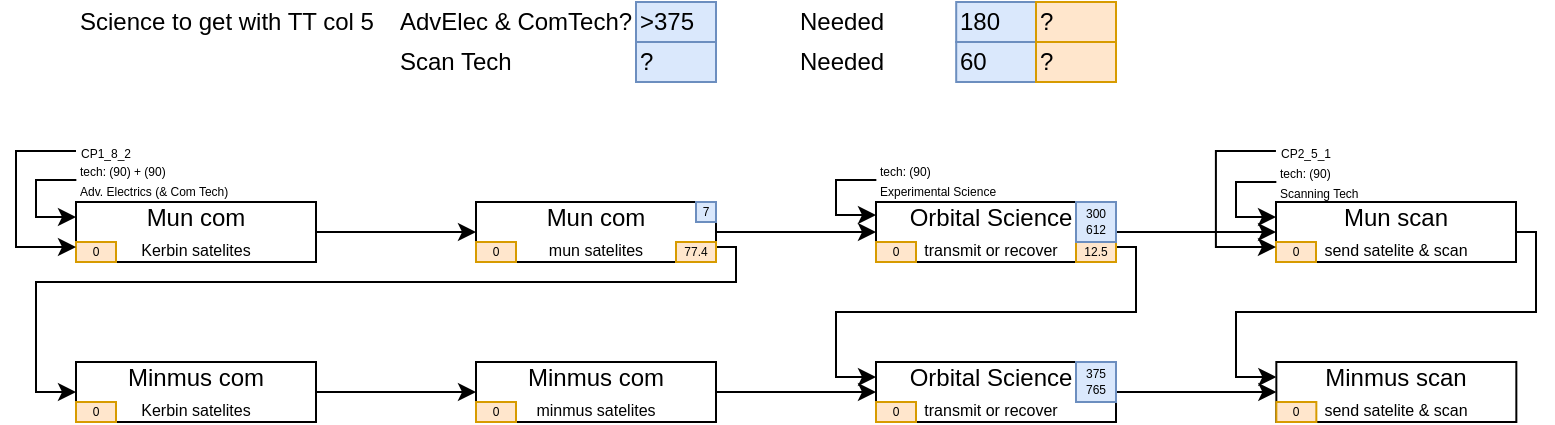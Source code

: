 <mxfile version="13.0.3" type="device"><diagram id="PF5I1SFKJDPYNKRaz8z-" name="Page-1"><mxGraphModel dx="813" dy="470" grid="1" gridSize="10" guides="1" tooltips="1" connect="1" arrows="1" fold="1" page="1" pageScale="1" pageWidth="1169" pageHeight="827" math="0" shadow="0"><root><mxCell id="0"/><mxCell id="1" parent="0"/><mxCell id="aruIyMYqUh4-oi1N84CP-10" style="edgeStyle=orthogonalEdgeStyle;rounded=0;orthogonalLoop=1;jettySize=auto;html=1;exitX=1;exitY=0.5;exitDx=0;exitDy=0;entryX=0;entryY=0.5;entryDx=0;entryDy=0;" parent="1" source="aruIyMYqUh4-oi1N84CP-1" target="aruIyMYqUh4-oi1N84CP-6" edge="1"><mxGeometry relative="1" as="geometry"/></mxCell><mxCell id="aruIyMYqUh4-oi1N84CP-1" value="Mun com&lt;br&gt;&lt;span style=&quot;font-size: 8px&quot;&gt;Kerbin satelites&lt;/span&gt;" style="rounded=0;whiteSpace=wrap;html=1;" parent="1" vertex="1"><mxGeometry x="80" y="120" width="120" height="30" as="geometry"/></mxCell><mxCell id="aruIyMYqUh4-oi1N84CP-2" value="0" style="text;html=1;strokeColor=#d79b00;fillColor=#ffe6cc;align=center;verticalAlign=middle;whiteSpace=wrap;rounded=0;fontSize=6;" parent="1" vertex="1"><mxGeometry x="80" y="140" width="20" height="10" as="geometry"/></mxCell><mxCell id="aruIyMYqUh4-oi1N84CP-4" style="edgeStyle=orthogonalEdgeStyle;rounded=0;orthogonalLoop=1;jettySize=auto;html=1;exitX=0;exitY=0.5;exitDx=0;exitDy=0;entryX=0;entryY=0.25;entryDx=0;entryDy=0;" parent="1" source="aruIyMYqUh4-oi1N84CP-5" target="aruIyMYqUh4-oi1N84CP-1" edge="1"><mxGeometry relative="1" as="geometry"><Array as="points"><mxPoint x="60" y="109"/><mxPoint x="60" y="128"/></Array><mxPoint x="70" y="128" as="targetPoint"/></mxGeometry></mxCell><mxCell id="aruIyMYqUh4-oi1N84CP-5" value="&lt;font style=&quot;line-height: 100% ; font-size: 6px&quot;&gt;&lt;font style=&quot;font-size: 6px&quot;&gt;tech: (90) + (90)&lt;br&gt;&lt;/font&gt;Adv. Electrics (&amp;amp; Com Tech)&lt;br&gt;&lt;/font&gt;" style="text;html=1;align=left;verticalAlign=middle;whiteSpace=wrap;rounded=0;fontSize=8;spacing=2;" parent="1" vertex="1"><mxGeometry x="80.17" y="99" width="99.83" height="20" as="geometry"/></mxCell><mxCell id="ecVGz-0S6utpo6nOr0Sd-1" style="edgeStyle=orthogonalEdgeStyle;rounded=0;orthogonalLoop=1;jettySize=auto;html=1;exitX=1;exitY=0.75;exitDx=0;exitDy=0;entryX=0;entryY=0.5;entryDx=0;entryDy=0;" parent="1" source="aruIyMYqUh4-oi1N84CP-6" target="aruIyMYqUh4-oi1N84CP-12" edge="1"><mxGeometry relative="1" as="geometry"><Array as="points"><mxPoint x="410" y="143"/><mxPoint x="410" y="160"/><mxPoint x="60" y="160"/><mxPoint x="60" y="215"/></Array></mxGeometry></mxCell><mxCell id="ecVGz-0S6utpo6nOr0Sd-2" style="edgeStyle=orthogonalEdgeStyle;rounded=0;orthogonalLoop=1;jettySize=auto;html=1;exitX=1;exitY=0.5;exitDx=0;exitDy=0;entryX=0;entryY=0.5;entryDx=0;entryDy=0;" parent="1" source="aruIyMYqUh4-oi1N84CP-6" target="aruIyMYqUh4-oi1N84CP-17" edge="1"><mxGeometry relative="1" as="geometry"/></mxCell><mxCell id="aruIyMYqUh4-oi1N84CP-6" value="Mun com&lt;br&gt;&lt;span style=&quot;font-size: 8px&quot;&gt;mun satelites&lt;/span&gt;" style="rounded=0;whiteSpace=wrap;html=1;" parent="1" vertex="1"><mxGeometry x="280" y="120" width="120" height="30" as="geometry"/></mxCell><mxCell id="aruIyMYqUh4-oi1N84CP-7" value="0" style="text;html=1;strokeColor=#d79b00;fillColor=#ffe6cc;align=center;verticalAlign=middle;whiteSpace=wrap;rounded=0;fontSize=6;" parent="1" vertex="1"><mxGeometry x="280" y="140" width="20" height="10" as="geometry"/></mxCell><mxCell id="aruIyMYqUh4-oi1N84CP-11" style="edgeStyle=orthogonalEdgeStyle;rounded=0;orthogonalLoop=1;jettySize=auto;html=1;exitX=1;exitY=0.5;exitDx=0;exitDy=0;entryX=0;entryY=0.5;entryDx=0;entryDy=0;" parent="1" source="aruIyMYqUh4-oi1N84CP-12" target="aruIyMYqUh4-oi1N84CP-14" edge="1"><mxGeometry relative="1" as="geometry"/></mxCell><mxCell id="aruIyMYqUh4-oi1N84CP-12" value="Minmus com&lt;br&gt;&lt;span style=&quot;font-size: 8px&quot;&gt;Kerbin satelites&lt;/span&gt;" style="rounded=0;whiteSpace=wrap;html=1;" parent="1" vertex="1"><mxGeometry x="80" y="200" width="120" height="30" as="geometry"/></mxCell><mxCell id="aruIyMYqUh4-oi1N84CP-13" value="0" style="text;html=1;strokeColor=#d79b00;fillColor=#ffe6cc;align=center;verticalAlign=middle;whiteSpace=wrap;rounded=0;fontSize=6;" parent="1" vertex="1"><mxGeometry x="80" y="220" width="20" height="10" as="geometry"/></mxCell><mxCell id="ecVGz-0S6utpo6nOr0Sd-5" style="edgeStyle=orthogonalEdgeStyle;rounded=0;orthogonalLoop=1;jettySize=auto;html=1;exitX=1;exitY=0.5;exitDx=0;exitDy=0;entryX=0;entryY=0.5;entryDx=0;entryDy=0;" parent="1" source="aruIyMYqUh4-oi1N84CP-14" target="aruIyMYqUh4-oi1N84CP-19" edge="1"><mxGeometry relative="1" as="geometry"/></mxCell><mxCell id="aruIyMYqUh4-oi1N84CP-14" value="Minmus com&lt;br&gt;&lt;span style=&quot;font-size: 8px&quot;&gt;minmus satelites&lt;/span&gt;" style="rounded=0;whiteSpace=wrap;html=1;" parent="1" vertex="1"><mxGeometry x="280" y="200" width="120" height="30" as="geometry"/></mxCell><mxCell id="aruIyMYqUh4-oi1N84CP-15" value="0" style="text;html=1;strokeColor=#d79b00;fillColor=#ffe6cc;align=center;verticalAlign=middle;whiteSpace=wrap;rounded=0;fontSize=6;" parent="1" vertex="1"><mxGeometry x="280" y="220" width="20" height="10" as="geometry"/></mxCell><mxCell id="ecVGz-0S6utpo6nOr0Sd-3" style="edgeStyle=orthogonalEdgeStyle;rounded=0;orthogonalLoop=1;jettySize=auto;html=1;exitX=1;exitY=0.5;exitDx=0;exitDy=0;entryX=0;entryY=0.5;entryDx=0;entryDy=0;" parent="1" source="aruIyMYqUh4-oi1N84CP-17" target="aruIyMYqUh4-oi1N84CP-23" edge="1"><mxGeometry relative="1" as="geometry"/></mxCell><mxCell id="ecVGz-0S6utpo6nOr0Sd-4" style="edgeStyle=orthogonalEdgeStyle;rounded=0;orthogonalLoop=1;jettySize=auto;html=1;exitX=1;exitY=0.75;exitDx=0;exitDy=0;entryX=0;entryY=0.25;entryDx=0;entryDy=0;" parent="1" source="aruIyMYqUh4-oi1N84CP-17" target="aruIyMYqUh4-oi1N84CP-19" edge="1"><mxGeometry relative="1" as="geometry"><Array as="points"><mxPoint x="610" y="143"/><mxPoint x="610" y="175"/><mxPoint x="460" y="175"/><mxPoint x="460" y="207"/></Array></mxGeometry></mxCell><mxCell id="aruIyMYqUh4-oi1N84CP-17" value="Orbital Science&lt;br&gt;&lt;span style=&quot;font-size: 8px&quot;&gt;transmit or recover&lt;/span&gt;" style="rounded=0;whiteSpace=wrap;html=1;spacingLeft=-5;" parent="1" vertex="1"><mxGeometry x="480" y="120" width="120" height="30" as="geometry"/></mxCell><mxCell id="aruIyMYqUh4-oi1N84CP-18" value="0" style="text;html=1;strokeColor=#d79b00;fillColor=#ffe6cc;align=center;verticalAlign=middle;whiteSpace=wrap;rounded=0;fontSize=6;" parent="1" vertex="1"><mxGeometry x="480" y="140" width="20" height="10" as="geometry"/></mxCell><mxCell id="ecVGz-0S6utpo6nOr0Sd-7" style="edgeStyle=orthogonalEdgeStyle;rounded=0;orthogonalLoop=1;jettySize=auto;html=1;exitX=1;exitY=0.5;exitDx=0;exitDy=0;entryX=0;entryY=0.5;entryDx=0;entryDy=0;" parent="1" source="aruIyMYqUh4-oi1N84CP-19" target="aruIyMYqUh4-oi1N84CP-29" edge="1"><mxGeometry relative="1" as="geometry"/></mxCell><mxCell id="aruIyMYqUh4-oi1N84CP-19" value="Orbital Science&lt;br&gt;&lt;span style=&quot;font-size: 8px&quot;&gt;transmit or recover&lt;/span&gt;" style="rounded=0;whiteSpace=wrap;html=1;spacingLeft=-5;" parent="1" vertex="1"><mxGeometry x="480" y="200" width="120" height="30" as="geometry"/></mxCell><mxCell id="aruIyMYqUh4-oi1N84CP-22" value="0" style="text;html=1;strokeColor=#d79b00;fillColor=#ffe6cc;align=center;verticalAlign=middle;whiteSpace=wrap;rounded=0;fontSize=6;" parent="1" vertex="1"><mxGeometry x="480" y="220" width="20" height="10" as="geometry"/></mxCell><mxCell id="ecVGz-0S6utpo6nOr0Sd-6" style="edgeStyle=orthogonalEdgeStyle;rounded=0;orthogonalLoop=1;jettySize=auto;html=1;exitX=1;exitY=0.5;exitDx=0;exitDy=0;entryX=0;entryY=0.25;entryDx=0;entryDy=0;" parent="1" source="aruIyMYqUh4-oi1N84CP-23" target="aruIyMYqUh4-oi1N84CP-29" edge="1"><mxGeometry relative="1" as="geometry"><Array as="points"><mxPoint x="810" y="135"/><mxPoint x="810" y="175"/><mxPoint x="660" y="175"/><mxPoint x="660" y="207"/></Array></mxGeometry></mxCell><mxCell id="aruIyMYqUh4-oi1N84CP-23" value="Mun scan&lt;br&gt;&lt;span style=&quot;font-size: 8px&quot;&gt;send satelite &amp;amp; scan&lt;/span&gt;" style="rounded=0;whiteSpace=wrap;html=1;" parent="1" vertex="1"><mxGeometry x="680" y="120" width="120" height="30" as="geometry"/></mxCell><mxCell id="aruIyMYqUh4-oi1N84CP-24" value="0" style="text;html=1;strokeColor=#d79b00;fillColor=#ffe6cc;align=center;verticalAlign=middle;whiteSpace=wrap;rounded=0;fontSize=6;" parent="1" vertex="1"><mxGeometry x="680" y="140" width="20" height="10" as="geometry"/></mxCell><mxCell id="aruIyMYqUh4-oi1N84CP-25" style="edgeStyle=orthogonalEdgeStyle;rounded=0;orthogonalLoop=1;jettySize=auto;html=1;exitX=0;exitY=0.5;exitDx=0;exitDy=0;entryX=0;entryY=0.25;entryDx=0;entryDy=0;" parent="1" source="aruIyMYqUh4-oi1N84CP-26" target="aruIyMYqUh4-oi1N84CP-23" edge="1"><mxGeometry relative="1" as="geometry"><Array as="points"><mxPoint x="660" y="110"/><mxPoint x="660" y="127"/></Array><mxPoint x="670" y="128" as="targetPoint"/></mxGeometry></mxCell><mxCell id="aruIyMYqUh4-oi1N84CP-26" value="&lt;font style=&quot;line-height: 100% ; font-size: 6px&quot;&gt;&lt;font style=&quot;font-size: 6px&quot;&gt;tech: (90)&lt;br&gt;&lt;/font&gt;Scanning Tech&lt;br&gt;&lt;/font&gt;" style="text;html=1;align=left;verticalAlign=middle;whiteSpace=wrap;rounded=0;fontSize=8;spacing=2;" parent="1" vertex="1"><mxGeometry x="680.17" y="100" width="119.83" height="20" as="geometry"/></mxCell><mxCell id="aruIyMYqUh4-oi1N84CP-29" value="Minmus scan&lt;br&gt;&lt;span style=&quot;font-size: 8px&quot;&gt;send satelite &amp;amp; scan&lt;/span&gt;" style="rounded=0;whiteSpace=wrap;html=1;" parent="1" vertex="1"><mxGeometry x="680.17" y="200" width="120" height="30" as="geometry"/></mxCell><mxCell id="aruIyMYqUh4-oi1N84CP-31" value="0" style="text;html=1;strokeColor=#d79b00;fillColor=#ffe6cc;align=center;verticalAlign=middle;whiteSpace=wrap;rounded=0;fontSize=6;" parent="1" vertex="1"><mxGeometry x="680.17" y="220" width="20" height="10" as="geometry"/></mxCell><mxCell id="KdG9kF5DjLLoERDSMT-q-3" value="Science to get with TT col 5" style="text;html=1;strokeColor=none;fillColor=none;align=left;verticalAlign=middle;whiteSpace=wrap;rounded=0;fontColor=#000000;" parent="1" vertex="1"><mxGeometry x="80.17" y="20" width="160" height="20" as="geometry"/></mxCell><mxCell id="KdG9kF5DjLLoERDSMT-q-4" value="&amp;gt;375" style="text;html=1;strokeColor=#6c8ebf;fillColor=#dae8fc;align=left;verticalAlign=middle;whiteSpace=wrap;rounded=0;" parent="1" vertex="1"><mxGeometry x="360" y="20" width="40" height="20" as="geometry"/></mxCell><mxCell id="KdG9kF5DjLLoERDSMT-q-7" value="Needed" style="text;html=1;strokeColor=none;fillColor=none;align=left;verticalAlign=middle;whiteSpace=wrap;rounded=0;fontColor=#000000;" parent="1" vertex="1"><mxGeometry x="440.1" y="20" width="80" height="20" as="geometry"/></mxCell><mxCell id="KdG9kF5DjLLoERDSMT-q-8" value="180" style="text;html=1;strokeColor=#6c8ebf;fillColor=#dae8fc;align=left;verticalAlign=middle;whiteSpace=wrap;rounded=0;" parent="1" vertex="1"><mxGeometry x="520.1" y="20" width="40" height="20" as="geometry"/></mxCell><mxCell id="KdG9kF5DjLLoERDSMT-q-9" value="AdvElec &amp;amp; ComTech?" style="text;html=1;strokeColor=none;fillColor=none;align=left;verticalAlign=middle;whiteSpace=wrap;rounded=0;fontColor=#000000;" parent="1" vertex="1"><mxGeometry x="240" y="20" width="120" height="20" as="geometry"/></mxCell><mxCell id="KdG9kF5DjLLoERDSMT-q-10" value="?" style="text;html=1;strokeColor=#d79b00;fillColor=#ffe6cc;align=left;verticalAlign=middle;whiteSpace=wrap;rounded=0;" parent="1" vertex="1"><mxGeometry x="560" y="20" width="40" height="20" as="geometry"/></mxCell><mxCell id="KdG9kF5DjLLoERDSMT-q-11" value="Scan Tech" style="text;html=1;strokeColor=none;fillColor=none;align=left;verticalAlign=middle;whiteSpace=wrap;rounded=0;fontColor=#000000;" parent="1" vertex="1"><mxGeometry x="240.17" y="40" width="120" height="20" as="geometry"/></mxCell><mxCell id="KdG9kF5DjLLoERDSMT-q-12" value="?" style="text;html=1;strokeColor=#6c8ebf;fillColor=#dae8fc;align=left;verticalAlign=middle;whiteSpace=wrap;rounded=0;" parent="1" vertex="1"><mxGeometry x="360" y="40" width="40" height="20" as="geometry"/></mxCell><mxCell id="KdG9kF5DjLLoERDSMT-q-13" value="60" style="text;html=1;strokeColor=#6c8ebf;fillColor=#dae8fc;align=left;verticalAlign=middle;whiteSpace=wrap;rounded=0;" parent="1" vertex="1"><mxGeometry x="520.1" y="40" width="40" height="20" as="geometry"/></mxCell><mxCell id="KdG9kF5DjLLoERDSMT-q-14" value="?" style="text;html=1;strokeColor=#d79b00;fillColor=#ffe6cc;align=left;verticalAlign=middle;whiteSpace=wrap;rounded=0;" parent="1" vertex="1"><mxGeometry x="560" y="40" width="40" height="20" as="geometry"/></mxCell><mxCell id="KdG9kF5DjLLoERDSMT-q-15" value="Needed" style="text;html=1;strokeColor=none;fillColor=none;align=left;verticalAlign=middle;whiteSpace=wrap;rounded=0;fontColor=#000000;" parent="1" vertex="1"><mxGeometry x="440.1" y="40" width="80" height="20" as="geometry"/></mxCell><mxCell id="KdG9kF5DjLLoERDSMT-q-18" style="edgeStyle=orthogonalEdgeStyle;rounded=0;orthogonalLoop=1;jettySize=auto;html=1;exitX=0;exitY=0.5;exitDx=0;exitDy=0;entryX=0;entryY=0.75;entryDx=0;entryDy=0;" parent="1" source="KdG9kF5DjLLoERDSMT-q-19" edge="1"><mxGeometry relative="1" as="geometry"><mxPoint x="80" y="142.5" as="targetPoint"/><Array as="points"><mxPoint x="50" y="95"/><mxPoint x="50" y="142"/></Array></mxGeometry></mxCell><mxCell id="KdG9kF5DjLLoERDSMT-q-19" value="&lt;span style=&quot;font-size: 6px ; text-align: left&quot;&gt;CP1_8_2&lt;/span&gt;" style="text;html=1;strokeColor=none;fillColor=none;align=center;verticalAlign=middle;whiteSpace=wrap;rounded=0;fontSize=8;" parent="1" vertex="1"><mxGeometry x="80" y="90" width="30" height="9" as="geometry"/></mxCell><mxCell id="ieQLy_O9Dd4uZMjYwNmu-3" value="77.4" style="text;html=1;strokeColor=#d79b00;fillColor=#ffe6cc;align=center;verticalAlign=middle;whiteSpace=wrap;rounded=0;fontSize=6;" parent="1" vertex="1"><mxGeometry x="380" y="140" width="20" height="10" as="geometry"/></mxCell><mxCell id="ieQLy_O9Dd4uZMjYwNmu-4" value="7" style="text;html=1;strokeColor=#6c8ebf;fillColor=#dae8fc;align=center;verticalAlign=middle;whiteSpace=wrap;rounded=0;fontSize=6;" parent="1" vertex="1"><mxGeometry x="390" y="120" width="10" height="10" as="geometry"/></mxCell><mxCell id="ieQLy_O9Dd4uZMjYwNmu-5" style="edgeStyle=orthogonalEdgeStyle;rounded=0;orthogonalLoop=1;jettySize=auto;html=1;exitX=0;exitY=0.5;exitDx=0;exitDy=0;entryX=0;entryY=0.25;entryDx=0;entryDy=0;" parent="1" source="ieQLy_O9Dd4uZMjYwNmu-6" edge="1"><mxGeometry relative="1" as="geometry"><Array as="points"><mxPoint x="460" y="109"/><mxPoint x="460" y="126"/></Array><mxPoint x="480" y="126.5" as="targetPoint"/></mxGeometry></mxCell><mxCell id="ieQLy_O9Dd4uZMjYwNmu-6" value="&lt;font style=&quot;line-height: 100% ; font-size: 6px&quot;&gt;&lt;font style=&quot;font-size: 6px&quot;&gt;tech: (90)&lt;br&gt;&lt;/font&gt;Experimental Science&lt;br&gt;&lt;/font&gt;" style="text;html=1;align=left;verticalAlign=middle;whiteSpace=wrap;rounded=0;fontSize=8;spacing=2;" parent="1" vertex="1"><mxGeometry x="480.17" y="99" width="119.83" height="20" as="geometry"/></mxCell><mxCell id="ieQLy_O9Dd4uZMjYwNmu-7" value="12.5" style="text;html=1;strokeColor=#d79b00;fillColor=#ffe6cc;align=center;verticalAlign=middle;whiteSpace=wrap;rounded=0;fontSize=6;" parent="1" vertex="1"><mxGeometry x="580" y="140" width="20" height="10" as="geometry"/></mxCell><mxCell id="ieQLy_O9Dd4uZMjYwNmu-9" value="300&lt;br&gt;612" style="text;html=1;strokeColor=#6c8ebf;fillColor=#dae8fc;align=center;verticalAlign=middle;whiteSpace=wrap;rounded=0;fontSize=6;" parent="1" vertex="1"><mxGeometry x="580" y="120" width="20" height="20" as="geometry"/></mxCell><mxCell id="ieQLy_O9Dd4uZMjYwNmu-10" value="375&lt;br&gt;765" style="text;html=1;strokeColor=#6c8ebf;fillColor=#dae8fc;align=center;verticalAlign=middle;whiteSpace=wrap;rounded=0;fontSize=6;" parent="1" vertex="1"><mxGeometry x="580" y="200" width="20" height="20" as="geometry"/></mxCell><mxCell id="ieQLy_O9Dd4uZMjYwNmu-11" style="edgeStyle=orthogonalEdgeStyle;rounded=0;orthogonalLoop=1;jettySize=auto;html=1;exitX=0;exitY=0.5;exitDx=0;exitDy=0;entryX=0;entryY=0.75;entryDx=0;entryDy=0;" parent="1" source="ieQLy_O9Dd4uZMjYwNmu-12" edge="1"><mxGeometry relative="1" as="geometry"><mxPoint x="679.97" y="142.5" as="targetPoint"/><Array as="points"><mxPoint x="649.97" y="95"/><mxPoint x="649.97" y="142"/></Array></mxGeometry></mxCell><mxCell id="ieQLy_O9Dd4uZMjYwNmu-12" value="&lt;span style=&quot;font-size: 6px ; text-align: left&quot;&gt;CP2_5_1&lt;/span&gt;" style="text;html=1;strokeColor=none;fillColor=none;align=center;verticalAlign=middle;whiteSpace=wrap;rounded=0;fontSize=8;" parent="1" vertex="1"><mxGeometry x="679.97" y="90" width="30" height="9" as="geometry"/></mxCell></root></mxGraphModel></diagram></mxfile>